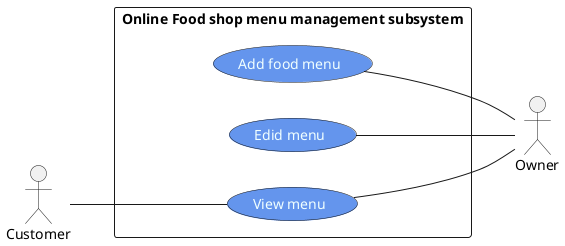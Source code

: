 @startuml foodshop-diagram-2
left to right direction
skinparam usecase{
    BackgroundColor CornflowerBlue
    FontColor Azure
}
:Customer: as Customer
:Owner: as Owner 
rectangle "Online Food shop menu management subsystem"{
(Add food menu)--Owner
(Edid menu)--Owner
Customer--(View menu)
(View menu)--Owner
}
@enduml
